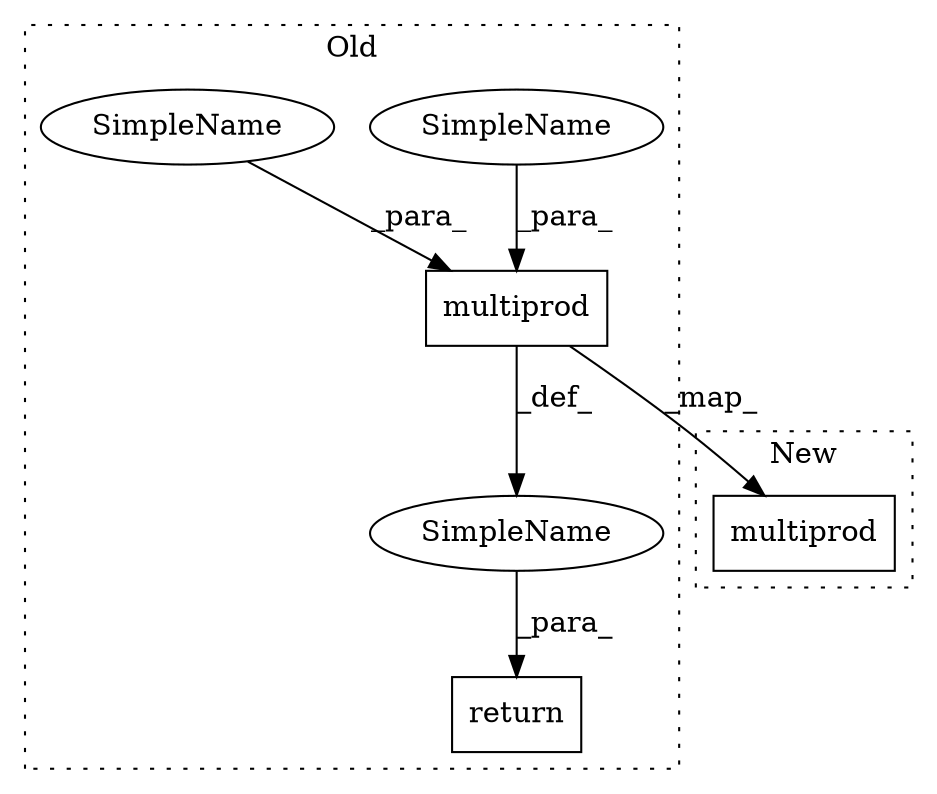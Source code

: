 digraph G {
subgraph cluster0 {
1 [label="multiprod" a="32" s="3039,3052" l="10,1" shape="box"];
3 [label="SimpleName" a="42" s="2949" l="1" shape="ellipse"];
4 [label="SimpleName" a="42" s="" l="" shape="ellipse"];
5 [label="return" a="41" s="3022" l="7" shape="box"];
6 [label="SimpleName" a="42" s="3049" l="1" shape="ellipse"];
label = "Old";
style="dotted";
}
subgraph cluster1 {
2 [label="multiprod" a="32" s="3054,3067" l="10,1" shape="box"];
label = "New";
style="dotted";
}
1 -> 2 [label="_map_"];
1 -> 4 [label="_def_"];
3 -> 1 [label="_para_"];
4 -> 5 [label="_para_"];
6 -> 1 [label="_para_"];
}